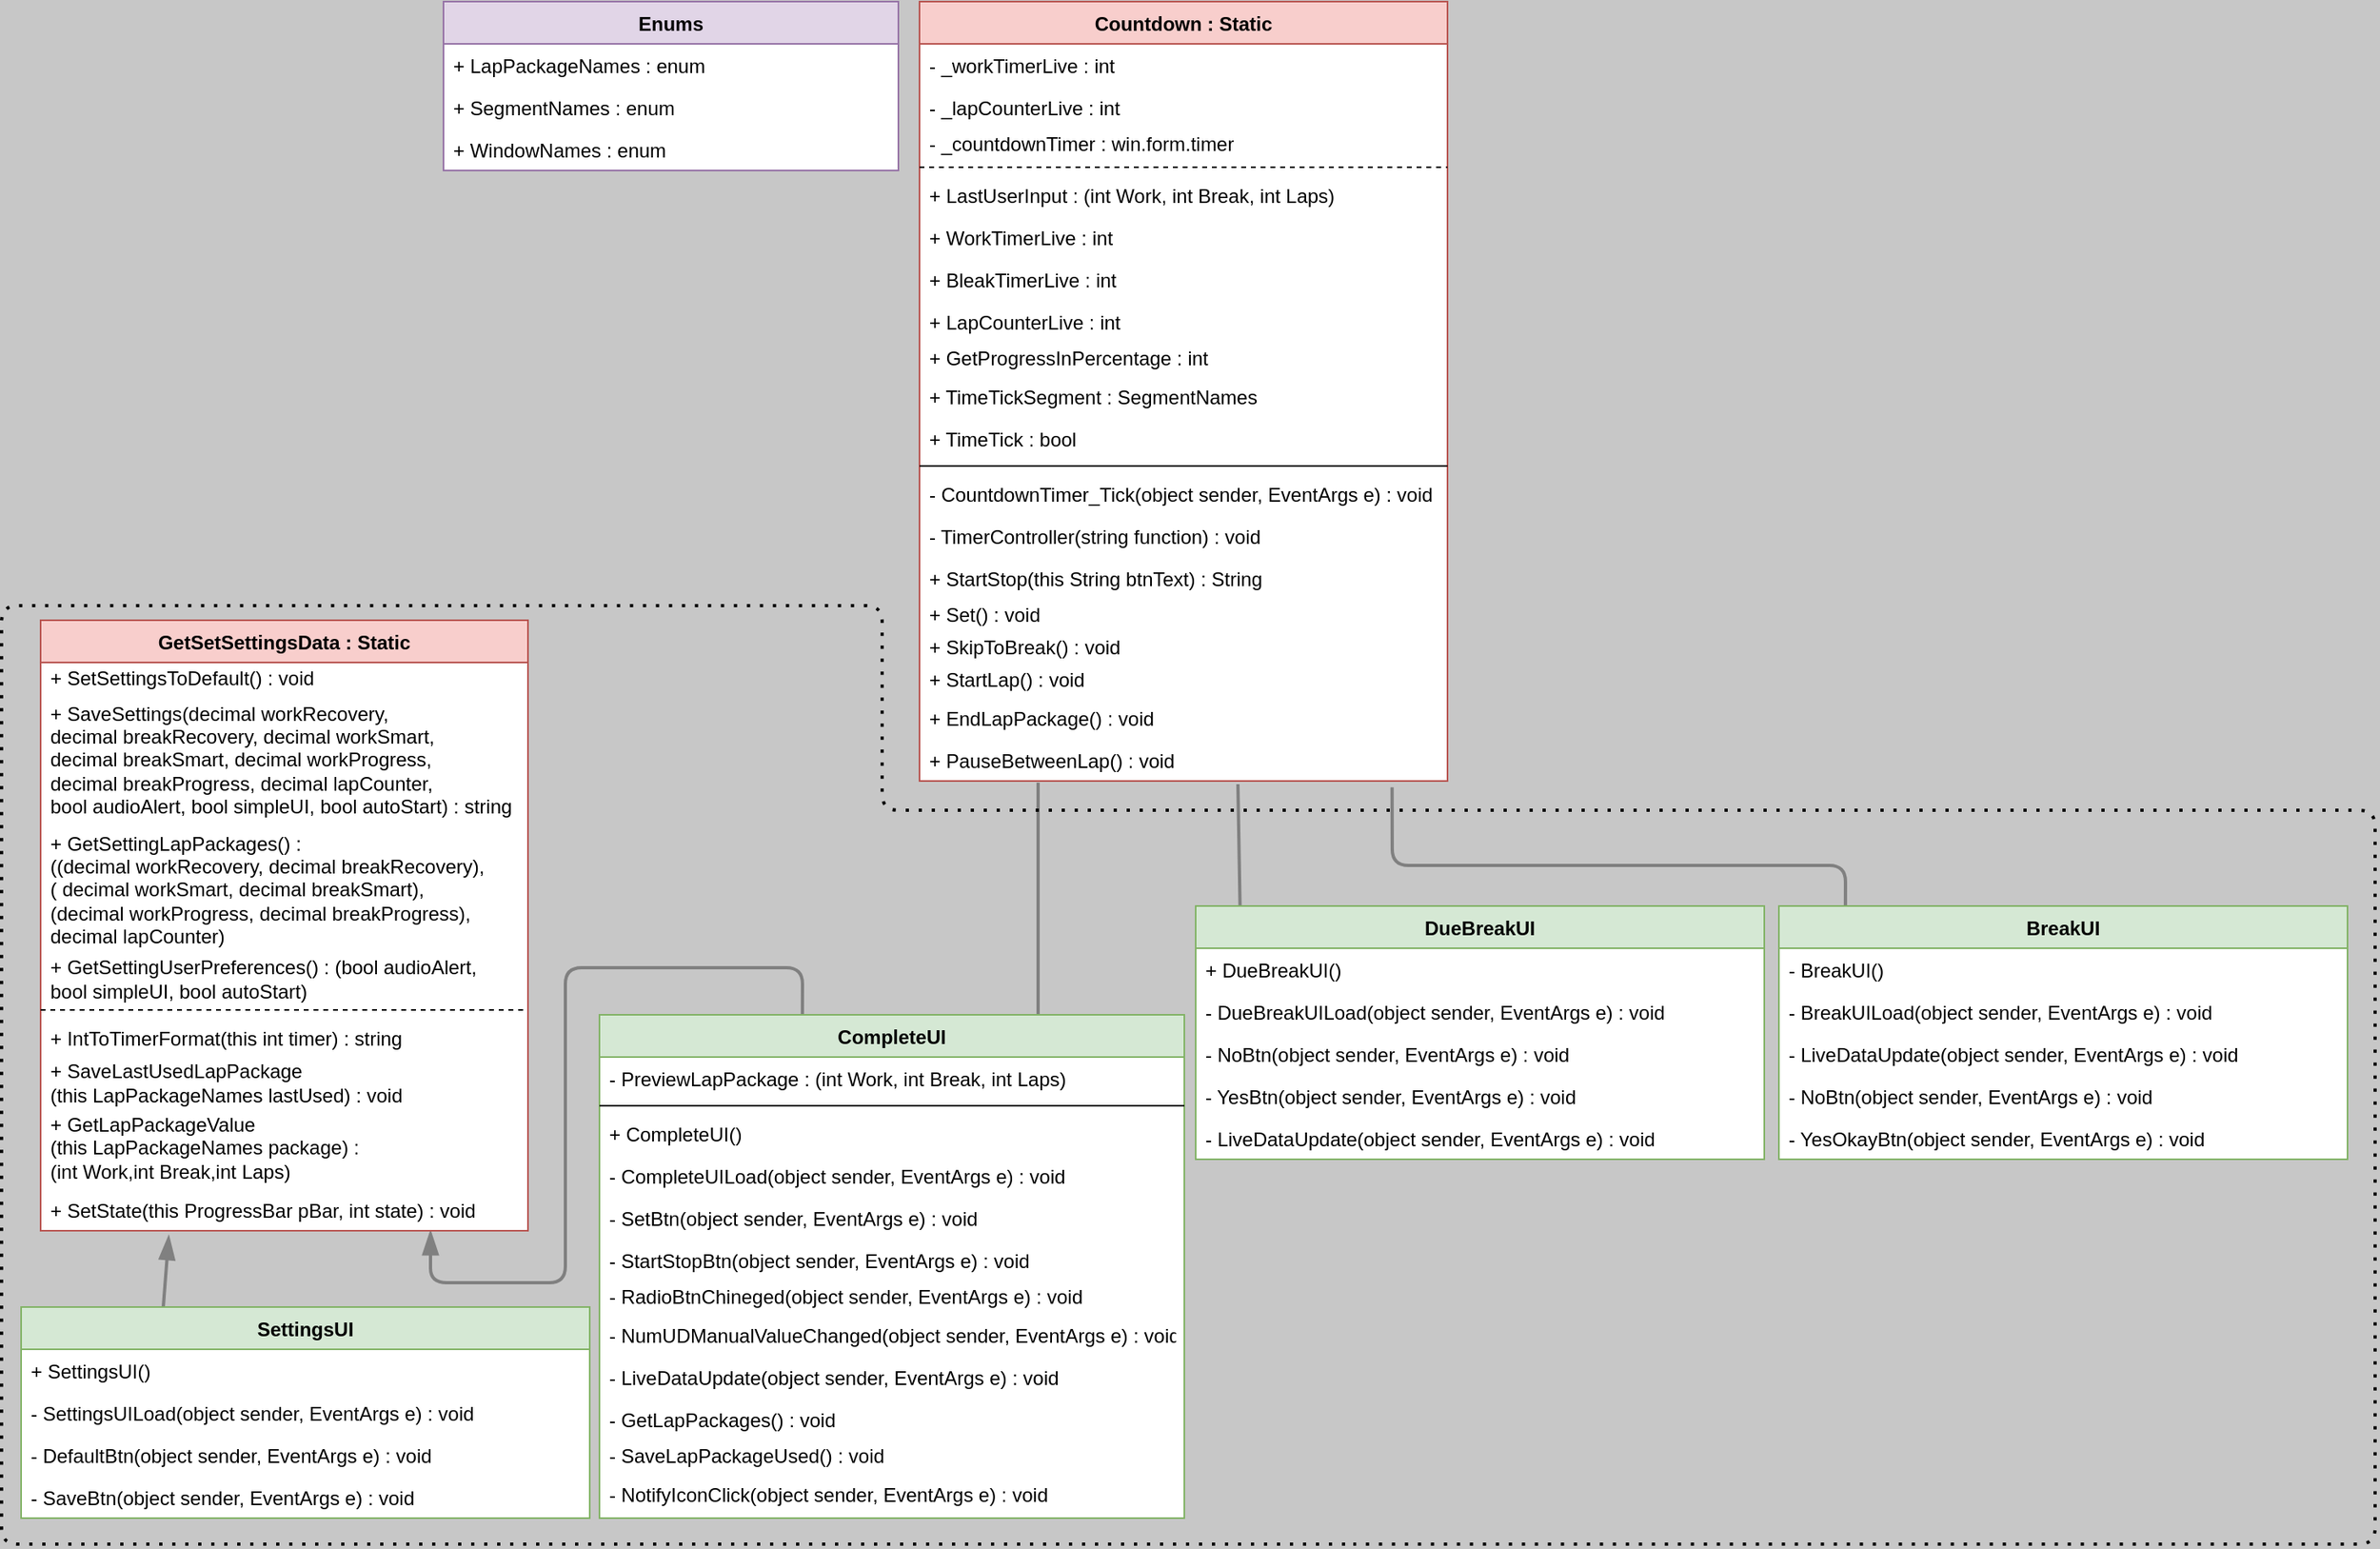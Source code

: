 <mxfile version="13.7.3" type="device"><diagram id="C5RBs43oDa-KdzZeNtuy" name="Page-1"><mxGraphModel dx="1673" dy="979" grid="0" gridSize="10" guides="1" tooltips="1" connect="1" arrows="1" fold="1" page="1" pageScale="1" pageWidth="827" pageHeight="1169" background="#C7C7C7" math="0" shadow="0"><root><mxCell id="WIyWlLk6GJQsqaUBKTNV-0"/><mxCell id="WIyWlLk6GJQsqaUBKTNV-1" parent="WIyWlLk6GJQsqaUBKTNV-0"/><mxCell id="0VeW3MO0Pa9D5oMPFFjw-17" style="edgeStyle=none;rounded=1;orthogonalLoop=1;jettySize=auto;html=1;startArrow=none;startFill=0;startSize=10;endArrow=none;endFill=0;entryX=0.75;entryY=0;entryDx=0;entryDy=0;strokeWidth=2;strokeColor=#808080;" parent="WIyWlLk6GJQsqaUBKTNV-1" target="FRy5MjTTEszZsByLRtp2-0" edge="1"><mxGeometry relative="1" as="geometry"><mxPoint x="190" y="660" as="targetPoint"/><Array as="points"/><mxPoint x="714" y="531" as="sourcePoint"/></mxGeometry></mxCell><mxCell id="0VeW3MO0Pa9D5oMPFFjw-19" style="edgeStyle=none;rounded=1;orthogonalLoop=1;jettySize=auto;html=1;startArrow=none;startFill=0;startSize=6;endArrow=none;endFill=0;endSize=12;strokeWidth=2;strokeColor=#808080;exitX=0.078;exitY=0.001;exitDx=0;exitDy=0;exitPerimeter=0;" parent="WIyWlLk6GJQsqaUBKTNV-1" source="TDlSjooiPWBQgM4AQJE7-14" edge="1"><mxGeometry relative="1" as="geometry"><mxPoint x="899" y="669" as="sourcePoint"/><mxPoint x="837" y="532" as="targetPoint"/></mxGeometry></mxCell><mxCell id="0VeW3MO0Pa9D5oMPFFjw-20" style="edgeStyle=none;rounded=1;orthogonalLoop=1;jettySize=auto;html=1;exitX=0.117;exitY=0;exitDx=0;exitDy=0;startArrow=none;startFill=0;startSize=6;endArrow=none;endFill=0;exitPerimeter=0;endSize=12;strokeWidth=2;strokeColor=#808080;entryX=0.895;entryY=1.148;entryDx=0;entryDy=0;entryPerimeter=0;" parent="WIyWlLk6GJQsqaUBKTNV-1" source="TDlSjooiPWBQgM4AQJE7-31" target="zb1-mDT2aeVJdO2hmaLs-12" edge="1"><mxGeometry relative="1" as="geometry"><Array as="points"><mxPoint x="1211" y="582"/><mxPoint x="932" y="582"/></Array><mxPoint x="870" y="532" as="targetPoint"/></mxGeometry></mxCell><mxCell id="1Fa3BjGGjeZsi8jNejVQ-2" style="edgeStyle=none;rounded=1;orthogonalLoop=1;jettySize=auto;html=1;exitX=0.263;exitY=1.115;exitDx=0;exitDy=0;startArrow=blockThin;startFill=1;startSize=10;endArrow=none;endFill=0;exitPerimeter=0;entryX=0.25;entryY=0;entryDx=0;entryDy=0;strokeWidth=2;strokeColor=#808080;" parent="WIyWlLk6GJQsqaUBKTNV-1" source="9JZCh9WsrCJFamKK_w5d-4" target="TDlSjooiPWBQgM4AQJE7-4" edge="1"><mxGeometry relative="1" as="geometry"><mxPoint x="780" y="650" as="targetPoint"/><mxPoint x="761.925" y="542.002" as="sourcePoint"/><Array as="points"/></mxGeometry></mxCell><mxCell id="1Fa3BjGGjeZsi8jNejVQ-5" style="edgeStyle=none;rounded=1;orthogonalLoop=1;jettySize=auto;html=1;exitX=0.8;exitY=1;exitDx=0;exitDy=0;startArrow=blockThin;startFill=1;startSize=10;endArrow=none;endFill=0;exitPerimeter=0;strokeWidth=2;strokeColor=#808080;entryX=0.347;entryY=0;entryDx=0;entryDy=0;entryPerimeter=0;" parent="WIyWlLk6GJQsqaUBKTNV-1" source="9JZCh9WsrCJFamKK_w5d-4" target="FRy5MjTTEszZsByLRtp2-0" edge="1"><mxGeometry relative="1" as="geometry"><mxPoint x="320" y="669" as="targetPoint"/><mxPoint x="751.925" y="532.002" as="sourcePoint"/><Array as="points"><mxPoint x="340" y="839"/><mxPoint x="423" y="839"/><mxPoint x="423" y="645"/><mxPoint x="569" y="645"/></Array></mxGeometry></mxCell><mxCell id="zb1-mDT2aeVJdO2hmaLs-13" value="Countdown : Static" style="swimlane;fontStyle=1;align=center;verticalAlign=top;childLayout=stackLayout;horizontal=1;startSize=26;horizontalStack=0;resizeParent=1;resizeParentMax=0;resizeLast=0;collapsible=1;marginBottom=0;fillColor=#f8cecc;strokeColor=#b85450;swimlaneFillColor=#ffffff;" parent="WIyWlLk6GJQsqaUBKTNV-1" vertex="1"><mxGeometry x="641" y="50" width="325" height="480" as="geometry"/></mxCell><mxCell id="zb1-mDT2aeVJdO2hmaLs-14" value="- _workTimerLive : int" style="text;strokeColor=none;fillColor=none;align=left;verticalAlign=top;spacingLeft=4;spacingRight=4;overflow=hidden;rotatable=0;points=[[0,0.5],[1,0.5]];portConstraint=eastwest;" parent="zb1-mDT2aeVJdO2hmaLs-13" vertex="1"><mxGeometry y="26" width="325" height="26" as="geometry"/></mxCell><mxCell id="zb1-mDT2aeVJdO2hmaLs-19" value="- _lapCounterLive : int" style="text;strokeColor=none;fillColor=none;align=left;verticalAlign=top;spacingLeft=4;spacingRight=4;overflow=hidden;rotatable=0;points=[[0,0.5],[1,0.5]];portConstraint=eastwest;" parent="zb1-mDT2aeVJdO2hmaLs-13" vertex="1"><mxGeometry y="52" width="325" height="26" as="geometry"/></mxCell><mxCell id="t-2xRYr0EiAx8l8_T9iQ-3" value="- _countdownTimer :&amp;nbsp;win.form.timer" style="text;html=1;align=left;verticalAlign=middle;resizable=0;points=[];autosize=1;fillColor=none;spacingLeft=4;" parent="zb1-mDT2aeVJdO2hmaLs-13" vertex="1"><mxGeometry y="78" width="325" height="20" as="geometry"/></mxCell><mxCell id="F6bZA-O5dly2ChS-QcMq-0" value="" style="line;strokeWidth=1;fillColor=none;align=left;verticalAlign=middle;spacingTop=-1;spacingLeft=3;spacingRight=3;rotatable=0;labelPosition=right;points=[];portConstraint=eastwest;dashed=1;" parent="zb1-mDT2aeVJdO2hmaLs-13" vertex="1"><mxGeometry y="98" width="325" height="8" as="geometry"/></mxCell><mxCell id="zb1-mDT2aeVJdO2hmaLs-1" value="+ LastUserInput : (int Work, int Break, int Laps)" style="text;strokeColor=none;fillColor=none;align=left;verticalAlign=top;spacingLeft=4;spacingRight=4;overflow=hidden;rotatable=0;points=[[0,0.5],[1,0.5]];portConstraint=eastwest;" parent="zb1-mDT2aeVJdO2hmaLs-13" vertex="1"><mxGeometry y="106" width="325" height="26" as="geometry"/></mxCell><mxCell id="t-2xRYr0EiAx8l8_T9iQ-1" value="+ WorkTimerLive : int" style="text;strokeColor=none;fillColor=none;align=left;verticalAlign=top;spacingLeft=4;spacingRight=4;overflow=hidden;rotatable=0;points=[[0,0.5],[1,0.5]];portConstraint=eastwest;" parent="zb1-mDT2aeVJdO2hmaLs-13" vertex="1"><mxGeometry y="132" width="325" height="26" as="geometry"/></mxCell><mxCell id="zb1-mDT2aeVJdO2hmaLs-18" value="+ BleakTimerLive : int" style="text;strokeColor=none;fillColor=none;align=left;verticalAlign=top;spacingLeft=4;spacingRight=4;overflow=hidden;rotatable=0;points=[[0,0.5],[1,0.5]];portConstraint=eastwest;" parent="zb1-mDT2aeVJdO2hmaLs-13" vertex="1"><mxGeometry y="158" width="325" height="26" as="geometry"/></mxCell><mxCell id="t-2xRYr0EiAx8l8_T9iQ-0" value="+ LapCounterLive : int" style="text;strokeColor=none;fillColor=none;align=left;verticalAlign=top;spacingLeft=4;spacingRight=4;overflow=hidden;rotatable=0;points=[[0,0.5],[1,0.5]];portConstraint=eastwest;" parent="zb1-mDT2aeVJdO2hmaLs-13" vertex="1"><mxGeometry y="184" width="325" height="26" as="geometry"/></mxCell><mxCell id="t-2xRYr0EiAx8l8_T9iQ-2" value="+ GetProgressInPercentage : int" style="text;html=1;align=left;verticalAlign=middle;resizable=0;points=[];autosize=1;fillColor=none;spacingLeft=4;" parent="zb1-mDT2aeVJdO2hmaLs-13" vertex="1"><mxGeometry y="210" width="325" height="20" as="geometry"/></mxCell><mxCell id="zb1-mDT2aeVJdO2hmaLs-20" value="+ TimeTickSegment : SegmentNames" style="text;strokeColor=none;fillColor=none;align=left;verticalAlign=top;spacingLeft=4;spacingRight=4;overflow=hidden;rotatable=0;points=[[0,0.5],[1,0.5]];portConstraint=eastwest;" parent="zb1-mDT2aeVJdO2hmaLs-13" vertex="1"><mxGeometry y="230" width="325" height="26" as="geometry"/></mxCell><mxCell id="kVjVc2NXkMHBs-m5RB2y-0" value="+ TimeTick : bool" style="text;strokeColor=none;fillColor=none;align=left;verticalAlign=top;spacingLeft=4;spacingRight=4;overflow=hidden;rotatable=0;points=[[0,0.5],[1,0.5]];portConstraint=eastwest;" parent="zb1-mDT2aeVJdO2hmaLs-13" vertex="1"><mxGeometry y="256" width="325" height="26" as="geometry"/></mxCell><mxCell id="zb1-mDT2aeVJdO2hmaLs-15" value="" style="line;strokeWidth=1;fillColor=none;align=left;verticalAlign=middle;spacingTop=-1;spacingLeft=3;spacingRight=3;rotatable=0;labelPosition=right;points=[];portConstraint=eastwest;" parent="zb1-mDT2aeVJdO2hmaLs-13" vertex="1"><mxGeometry y="282" width="325" height="8" as="geometry"/></mxCell><mxCell id="zb1-mDT2aeVJdO2hmaLs-16" value="- CountdownTimer_Tick(object sender, EventArgs e) : void" style="text;strokeColor=none;fillColor=none;align=left;verticalAlign=top;spacingLeft=4;spacingRight=4;overflow=hidden;rotatable=0;points=[[0,0.5],[1,0.5]];portConstraint=eastwest;spacing=2;" parent="zb1-mDT2aeVJdO2hmaLs-13" vertex="1"><mxGeometry y="290" width="325" height="26" as="geometry"/></mxCell><mxCell id="zb1-mDT2aeVJdO2hmaLs-17" value="- TimerController(string function) : void&#10;" style="text;strokeColor=none;fillColor=none;align=left;verticalAlign=top;spacingLeft=4;spacingRight=4;overflow=hidden;rotatable=0;points=[[0,0.5],[1,0.5]];portConstraint=eastwest;spacing=2;" parent="zb1-mDT2aeVJdO2hmaLs-13" vertex="1"><mxGeometry y="316" width="325" height="26" as="geometry"/></mxCell><mxCell id="zb1-mDT2aeVJdO2hmaLs-3" value="+ StartStop(this String btnText) : String&#10;" style="text;strokeColor=none;fillColor=none;align=left;verticalAlign=top;spacingLeft=4;spacingRight=4;overflow=hidden;rotatable=0;points=[[0,0.5],[1,0.5]];portConstraint=eastwest;spacing=2;" parent="zb1-mDT2aeVJdO2hmaLs-13" vertex="1"><mxGeometry y="342" width="325" height="26" as="geometry"/></mxCell><mxCell id="zb1-mDT2aeVJdO2hmaLs-8" value="+ Set() : void" style="text;html=1;align=left;verticalAlign=middle;resizable=0;points=[];autosize=1;spacingLeft=4;spacing=2;" parent="zb1-mDT2aeVJdO2hmaLs-13" vertex="1"><mxGeometry y="368" width="325" height="20" as="geometry"/></mxCell><mxCell id="zb1-mDT2aeVJdO2hmaLs-9" value="+ SkipToBreak() : void" style="text;html=1;align=left;verticalAlign=middle;resizable=0;points=[];autosize=1;spacingLeft=4;spacing=2;" parent="zb1-mDT2aeVJdO2hmaLs-13" vertex="1"><mxGeometry y="388" width="325" height="20" as="geometry"/></mxCell><mxCell id="zb1-mDT2aeVJdO2hmaLs-10" value="+ StartLap() : void" style="text;html=1;align=left;verticalAlign=middle;resizable=0;points=[];autosize=1;spacingLeft=4;spacing=2;" parent="zb1-mDT2aeVJdO2hmaLs-13" vertex="1"><mxGeometry y="408" width="325" height="20" as="geometry"/></mxCell><mxCell id="zb1-mDT2aeVJdO2hmaLs-11" value="+ EndLapPackage() : void" style="text;strokeColor=none;fillColor=none;align=left;verticalAlign=top;spacingLeft=4;spacingRight=4;overflow=hidden;rotatable=0;points=[[0,0.5],[1,0.5]];portConstraint=eastwest;spacing=2;" parent="zb1-mDT2aeVJdO2hmaLs-13" vertex="1"><mxGeometry y="428" width="325" height="26" as="geometry"/></mxCell><mxCell id="zb1-mDT2aeVJdO2hmaLs-12" value="+ PauseBetweenLap() : void" style="text;strokeColor=none;fillColor=none;align=left;verticalAlign=top;spacingLeft=4;spacingRight=4;overflow=hidden;rotatable=0;points=[[0,0.5],[1,0.5]];portConstraint=eastwest;spacing=2;" parent="zb1-mDT2aeVJdO2hmaLs-13" vertex="1"><mxGeometry y="454" width="325" height="26" as="geometry"/></mxCell><mxCell id="TDlSjooiPWBQgM4AQJE7-14" value="DueBreakUI" style="swimlane;fontStyle=1;align=center;verticalAlign=top;childLayout=stackLayout;horizontal=1;startSize=26;horizontalStack=0;resizeParent=1;resizeParentMax=0;resizeLast=0;collapsible=1;marginBottom=0;fillColor=#d5e8d4;strokeColor=#82b366;swimlaneFillColor=#ffffff;" parent="WIyWlLk6GJQsqaUBKTNV-1" vertex="1"><mxGeometry x="811" y="607" width="350" height="156" as="geometry"/></mxCell><mxCell id="xNDA38rIfpbUITpCfBcV-14" value="+ DueBreakUI()" style="text;strokeColor=none;fillColor=none;align=left;verticalAlign=top;spacingLeft=4;spacingRight=4;overflow=hidden;rotatable=0;points=[[0,0.5],[1,0.5]];portConstraint=eastwest;" parent="TDlSjooiPWBQgM4AQJE7-14" vertex="1"><mxGeometry y="26" width="350" height="26" as="geometry"/></mxCell><mxCell id="xNDA38rIfpbUITpCfBcV-15" value="- DueBreakUILoad(object sender, EventArgs e) : void" style="text;strokeColor=none;fillColor=none;align=left;verticalAlign=top;spacingLeft=4;spacingRight=4;overflow=hidden;rotatable=0;points=[[0,0.5],[1,0.5]];portConstraint=eastwest;" parent="TDlSjooiPWBQgM4AQJE7-14" vertex="1"><mxGeometry y="52" width="350" height="26" as="geometry"/></mxCell><mxCell id="xNDA38rIfpbUITpCfBcV-10" value="- NoBtn(object sender, EventArgs e) : void" style="text;strokeColor=none;fillColor=none;align=left;verticalAlign=top;spacingLeft=4;spacingRight=4;overflow=hidden;rotatable=0;points=[[0,0.5],[1,0.5]];portConstraint=eastwest;" parent="TDlSjooiPWBQgM4AQJE7-14" vertex="1"><mxGeometry y="78" width="350" height="26" as="geometry"/></mxCell><mxCell id="xNDA38rIfpbUITpCfBcV-11" value="- YesBtn(object sender, EventArgs e) : void" style="text;strokeColor=none;fillColor=none;align=left;verticalAlign=top;spacingLeft=4;spacingRight=4;overflow=hidden;rotatable=0;points=[[0,0.5],[1,0.5]];portConstraint=eastwest;" parent="TDlSjooiPWBQgM4AQJE7-14" vertex="1"><mxGeometry y="104" width="350" height="26" as="geometry"/></mxCell><mxCell id="TDlSjooiPWBQgM4AQJE7-35" value="- LiveDataUpdate(object sender, EventArgs e) : void" style="text;strokeColor=none;fillColor=none;align=left;verticalAlign=top;spacingLeft=4;spacingRight=4;overflow=hidden;rotatable=0;points=[[0,0.5],[1,0.5]];portConstraint=eastwest;" parent="TDlSjooiPWBQgM4AQJE7-14" vertex="1"><mxGeometry y="130" width="350" height="26" as="geometry"/></mxCell><mxCell id="TDlSjooiPWBQgM4AQJE7-31" value="BreakUI" style="swimlane;fontStyle=1;align=center;verticalAlign=top;childLayout=stackLayout;horizontal=1;startSize=26;horizontalStack=0;resizeParent=1;resizeParentMax=0;resizeLast=0;collapsible=1;marginBottom=0;fillColor=#d5e8d4;strokeColor=#82b366;swimlaneFillColor=#ffffff;" parent="WIyWlLk6GJQsqaUBKTNV-1" vertex="1"><mxGeometry x="1170" y="607" width="350" height="156" as="geometry"/></mxCell><mxCell id="xNDA38rIfpbUITpCfBcV-12" value="- BreakUI()" style="text;strokeColor=none;fillColor=none;align=left;verticalAlign=top;spacingLeft=4;spacingRight=4;overflow=hidden;rotatable=0;points=[[0,0.5],[1,0.5]];portConstraint=eastwest;fontStyle=0" parent="TDlSjooiPWBQgM4AQJE7-31" vertex="1"><mxGeometry y="26" width="350" height="26" as="geometry"/></mxCell><mxCell id="xNDA38rIfpbUITpCfBcV-13" value="- BreakUILoad(object sender, EventArgs e) : void" style="text;strokeColor=none;fillColor=none;align=left;verticalAlign=top;spacingLeft=4;spacingRight=4;overflow=hidden;rotatable=0;points=[[0,0.5],[1,0.5]];portConstraint=eastwest;fontStyle=0" parent="TDlSjooiPWBQgM4AQJE7-31" vertex="1"><mxGeometry y="52" width="350" height="26" as="geometry"/></mxCell><mxCell id="TDlSjooiPWBQgM4AQJE7-34" value="- LiveDataUpdate(object sender, EventArgs e) : void" style="text;strokeColor=none;fillColor=none;align=left;verticalAlign=top;spacingLeft=4;spacingRight=4;overflow=hidden;rotatable=0;points=[[0,0.5],[1,0.5]];portConstraint=eastwest;" parent="TDlSjooiPWBQgM4AQJE7-31" vertex="1"><mxGeometry y="78" width="350" height="26" as="geometry"/></mxCell><mxCell id="xNDA38rIfpbUITpCfBcV-20" value="- NoBtn(object sender, EventArgs e) : void" style="text;strokeColor=none;fillColor=none;align=left;verticalAlign=top;spacingLeft=4;spacingRight=4;overflow=hidden;rotatable=0;points=[[0,0.5],[1,0.5]];portConstraint=eastwest;" parent="TDlSjooiPWBQgM4AQJE7-31" vertex="1"><mxGeometry y="104" width="350" height="26" as="geometry"/></mxCell><mxCell id="xNDA38rIfpbUITpCfBcV-21" value="- YesOkayBtn(object sender, EventArgs e) : void" style="text;strokeColor=none;fillColor=none;align=left;verticalAlign=top;spacingLeft=4;spacingRight=4;overflow=hidden;rotatable=0;points=[[0,0.5],[1,0.5]];portConstraint=eastwest;" parent="TDlSjooiPWBQgM4AQJE7-31" vertex="1"><mxGeometry y="130" width="350" height="26" as="geometry"/></mxCell><mxCell id="frjVxyY8k7iD953zZioV-0" value="" style="endArrow=none;dashed=1;html=1;dashPattern=1 3;strokeWidth=2;" parent="WIyWlLk6GJQsqaUBKTNV-1" edge="1"><mxGeometry width="50" height="50" relative="1" as="geometry"><mxPoint x="903" y="1000" as="sourcePoint"/><mxPoint x="908" y="1000" as="targetPoint"/><Array as="points"><mxPoint x="76" y="1000"/><mxPoint x="76" y="422"/><mxPoint x="618" y="422"/><mxPoint x="618" y="548"/><mxPoint x="1537" y="548"/><mxPoint x="1537" y="1000"/></Array></mxGeometry></mxCell><mxCell id="TDlSjooiPWBQgM4AQJE7-4" value="SettingsUI" style="swimlane;fontStyle=1;align=center;verticalAlign=top;childLayout=stackLayout;horizontal=1;startSize=26;horizontalStack=0;resizeParent=1;resizeParentMax=0;resizeLast=0;collapsible=1;marginBottom=0;fillColor=#d5e8d4;strokeColor=#82b366;swimlaneFillColor=#ffffff;" parent="WIyWlLk6GJQsqaUBKTNV-1" vertex="1"><mxGeometry x="88" y="854" width="350" height="130" as="geometry"/></mxCell><mxCell id="nhXjIuXYmtEIptKRvakF-13" value="+ SettingsUI()" style="text;strokeColor=none;fillColor=none;align=left;verticalAlign=top;spacingLeft=4;spacingRight=4;overflow=hidden;rotatable=0;points=[[0,0.5],[1,0.5]];portConstraint=eastwest;" parent="TDlSjooiPWBQgM4AQJE7-4" vertex="1"><mxGeometry y="26" width="350" height="26" as="geometry"/></mxCell><mxCell id="nhXjIuXYmtEIptKRvakF-12" value="- SettingsUILoad(object sender, EventArgs e) : void" style="text;strokeColor=none;fillColor=none;align=left;verticalAlign=top;spacingLeft=4;spacingRight=4;overflow=hidden;rotatable=0;points=[[0,0.5],[1,0.5]];portConstraint=eastwest;" parent="TDlSjooiPWBQgM4AQJE7-4" vertex="1"><mxGeometry y="52" width="350" height="26" as="geometry"/></mxCell><mxCell id="TDlSjooiPWBQgM4AQJE7-7" value="- DefaultBtn(object sender, EventArgs e) : void" style="text;strokeColor=none;fillColor=none;align=left;verticalAlign=top;spacingLeft=4;spacingRight=4;overflow=hidden;rotatable=0;points=[[0,0.5],[1,0.5]];portConstraint=eastwest;" parent="TDlSjooiPWBQgM4AQJE7-4" vertex="1"><mxGeometry y="78" width="350" height="26" as="geometry"/></mxCell><mxCell id="TDlSjooiPWBQgM4AQJE7-8" value="- SaveBtn(object sender, EventArgs e) : void" style="text;strokeColor=none;fillColor=none;align=left;verticalAlign=top;spacingLeft=4;spacingRight=4;overflow=hidden;rotatable=0;points=[[0,0.5],[1,0.5]];portConstraint=eastwest;" parent="TDlSjooiPWBQgM4AQJE7-4" vertex="1"><mxGeometry y="104" width="350" height="26" as="geometry"/></mxCell><mxCell id="FRy5MjTTEszZsByLRtp2-0" value="CompleteUI" style="swimlane;fontStyle=1;align=center;verticalAlign=top;childLayout=stackLayout;horizontal=1;startSize=26;horizontalStack=0;resizeParent=1;resizeLast=0;collapsible=1;marginBottom=0;rounded=0;shadow=0;strokeWidth=1;fillColor=#d5e8d4;strokeColor=#82b366;swimlaneFillColor=#ffffff;" parent="WIyWlLk6GJQsqaUBKTNV-1" vertex="1"><mxGeometry x="444" y="674" width="360" height="310" as="geometry"><mxRectangle x="130" y="380" width="160" height="26" as="alternateBounds"/></mxGeometry></mxCell><mxCell id="FRy5MjTTEszZsByLRtp2-4" value="- PreviewLapPackage : (int Work, int Break, int Laps)" style="text;strokeColor=none;fillColor=none;align=left;verticalAlign=top;spacingLeft=4;spacingRight=4;overflow=hidden;rotatable=0;points=[[0,0.5],[1,0.5]];portConstraint=eastwest;" parent="FRy5MjTTEszZsByLRtp2-0" vertex="1"><mxGeometry y="26" width="360" height="26" as="geometry"/></mxCell><mxCell id="FRy5MjTTEszZsByLRtp2-19" value="" style="line;strokeWidth=1;fillColor=none;align=left;verticalAlign=middle;spacingTop=-1;spacingLeft=3;spacingRight=3;rotatable=0;labelPosition=right;points=[];portConstraint=eastwest;" parent="FRy5MjTTEszZsByLRtp2-0" vertex="1"><mxGeometry y="52" width="360" height="8" as="geometry"/></mxCell><mxCell id="FRy5MjTTEszZsByLRtp2-20" value="+ CompleteUI()" style="text;strokeColor=none;fillColor=none;align=left;verticalAlign=top;spacingLeft=4;spacingRight=4;overflow=hidden;rotatable=0;points=[[0,0.5],[1,0.5]];portConstraint=eastwest;fontStyle=0" parent="FRy5MjTTEszZsByLRtp2-0" vertex="1"><mxGeometry y="60" width="360" height="26" as="geometry"/></mxCell><mxCell id="FRy5MjTTEszZsByLRtp2-21" value="- CompleteUILoad(object sender, EventArgs e) : void" style="text;strokeColor=none;fillColor=none;align=left;verticalAlign=top;spacingLeft=4;spacingRight=4;overflow=hidden;rotatable=0;points=[[0,0.5],[1,0.5]];portConstraint=eastwest;fontStyle=0" parent="FRy5MjTTEszZsByLRtp2-0" vertex="1"><mxGeometry y="86" width="360" height="26" as="geometry"/></mxCell><mxCell id="FRy5MjTTEszZsByLRtp2-24" value="- SetBtn(object sender, EventArgs e) : void" style="text;strokeColor=none;fillColor=none;align=left;verticalAlign=top;spacingLeft=4;spacingRight=4;overflow=hidden;rotatable=0;points=[[0,0.5],[1,0.5]];portConstraint=eastwest;" parent="FRy5MjTTEszZsByLRtp2-0" vertex="1"><mxGeometry y="112" width="360" height="26" as="geometry"/></mxCell><mxCell id="FRy5MjTTEszZsByLRtp2-23" value="- StartStopBtn(object sender, EventArgs e) : void" style="text;strokeColor=none;fillColor=none;align=left;verticalAlign=top;spacingLeft=4;spacingRight=4;overflow=hidden;rotatable=0;points=[[0,0.5],[1,0.5]];portConstraint=eastwest;" parent="FRy5MjTTEszZsByLRtp2-0" vertex="1"><mxGeometry y="138" width="360" height="26" as="geometry"/></mxCell><mxCell id="FRy5MjTTEszZsByLRtp2-25" value="- RadioBtnChineged(object sender, EventArgs e) : void" style="text;html=1;align=left;verticalAlign=middle;resizable=0;points=[];autosize=1;spacingLeft=4;" parent="FRy5MjTTEszZsByLRtp2-0" vertex="1"><mxGeometry y="164" width="360" height="20" as="geometry"/></mxCell><mxCell id="FRy5MjTTEszZsByLRtp2-26" value="- NumUDManualValueChanged(object sender, EventArgs e) : void" style="text;strokeColor=none;fillColor=none;align=left;verticalAlign=top;spacingLeft=4;spacingRight=4;overflow=hidden;rotatable=0;points=[[0,0.5],[1,0.5]];portConstraint=eastwest;" parent="FRy5MjTTEszZsByLRtp2-0" vertex="1"><mxGeometry y="184" width="360" height="26" as="geometry"/></mxCell><mxCell id="FRy5MjTTEszZsByLRtp2-22" value="- LiveDataUpdate(object sender, EventArgs e) : void" style="text;strokeColor=none;fillColor=none;align=left;verticalAlign=top;spacingLeft=4;spacingRight=4;overflow=hidden;rotatable=0;points=[[0,0.5],[1,0.5]];portConstraint=eastwest;" parent="FRy5MjTTEszZsByLRtp2-0" vertex="1"><mxGeometry y="210" width="360" height="26" as="geometry"/></mxCell><mxCell id="FRy5MjTTEszZsByLRtp2-28" value="- GetLapPackages() : void" style="text;strokeColor=none;fillColor=none;align=left;verticalAlign=top;spacingLeft=4;spacingRight=4;overflow=hidden;rotatable=0;points=[[0,0.5],[1,0.5]];portConstraint=eastwest;" parent="FRy5MjTTEszZsByLRtp2-0" vertex="1"><mxGeometry y="236" width="360" height="26" as="geometry"/></mxCell><mxCell id="FRy5MjTTEszZsByLRtp2-27" value="- SaveLapPackageUsed() : void" style="text;html=1;align=left;verticalAlign=middle;resizable=0;points=[];autosize=1;spacingLeft=4;" parent="FRy5MjTTEszZsByLRtp2-0" vertex="1"><mxGeometry y="262" width="360" height="20" as="geometry"/></mxCell><mxCell id="FRy5MjTTEszZsByLRtp2-29" value="- NotifyIconClick(object sender, EventArgs e) : void" style="text;strokeColor=none;fillColor=none;align=left;verticalAlign=top;spacingLeft=4;spacingRight=4;overflow=hidden;rotatable=0;points=[[0,0.5],[1,0.5]];portConstraint=eastwest;" parent="FRy5MjTTEszZsByLRtp2-0" vertex="1"><mxGeometry y="282" width="360" height="26" as="geometry"/></mxCell><mxCell id="vd6RyBKA4b9eipw-zxAA-0" value="GetSetSettingsData : Static" style="swimlane;fontStyle=1;align=center;verticalAlign=top;childLayout=stackLayout;horizontal=1;startSize=26;horizontalStack=0;resizeParent=1;resizeLast=0;collapsible=1;marginBottom=0;rounded=0;shadow=0;strokeWidth=1;fillColor=#f8cecc;strokeColor=#b85450;swimlaneFillColor=#ffffff;" parent="WIyWlLk6GJQsqaUBKTNV-1" vertex="1"><mxGeometry x="100" y="431" width="300" height="376" as="geometry"><mxRectangle x="340" y="380" width="170" height="26" as="alternateBounds"/></mxGeometry></mxCell><mxCell id="vd6RyBKA4b9eipw-zxAA-4" value="+ SetSettingsToDefault() : void" style="text;html=1;align=left;verticalAlign=middle;resizable=0;points=[];autosize=1;spacingLeft=4;" parent="vd6RyBKA4b9eipw-zxAA-0" vertex="1"><mxGeometry y="26" width="300" height="20" as="geometry"/></mxCell><mxCell id="vd6RyBKA4b9eipw-zxAA-2" value="+ SaveSettings&lt;span&gt;(decimal workRecovery,&amp;nbsp;&lt;br&gt;decimal breakRecovery, decimal workSmart, &lt;br&gt;decimal breakSmart, decimal workProgress,&lt;br&gt;&lt;/span&gt;&lt;span&gt;decimal breakProgress, decimal lapCounter,&amp;nbsp;&lt;br&gt;bool audioAlert,&amp;nbsp;&lt;/span&gt;&lt;span&gt;bool simpleUI, bool autoStart) : string&lt;/span&gt;&lt;span&gt;&lt;br&gt;&lt;/span&gt;" style="text;html=1;align=left;verticalAlign=middle;resizable=0;points=[];autosize=1;spacingLeft=4;" parent="vd6RyBKA4b9eipw-zxAA-0" vertex="1"><mxGeometry y="46" width="300" height="80" as="geometry"/></mxCell><mxCell id="VKcZ2sNkpT7c6eWGwOus-0" value="+ GetSettingLapPackages() : &lt;br&gt;((decimal workRecovery, decimal breakRecovery),&amp;nbsp;&lt;br&gt;( decimal workSmart, decimal breakSmart),&amp;nbsp;&lt;br&gt;(decimal workProgress, decimal breakProgress),&amp;nbsp;&lt;br&gt;decimal lapCounter)" style="text;html=1;align=left;verticalAlign=middle;resizable=0;points=[];autosize=1;spacingLeft=4;" parent="vd6RyBKA4b9eipw-zxAA-0" vertex="1"><mxGeometry y="126" width="300" height="80" as="geometry"/></mxCell><mxCell id="VKcZ2sNkpT7c6eWGwOus-2" value="+ GetSettingUserPreferences() : (bool audioAlert, &lt;br&gt;bool simpleUI, bool autoStart)" style="text;html=1;align=left;verticalAlign=middle;resizable=0;points=[];autosize=1;spacingLeft=4;" parent="vd6RyBKA4b9eipw-zxAA-0" vertex="1"><mxGeometry y="206" width="300" height="30" as="geometry"/></mxCell><mxCell id="VKcZ2sNkpT7c6eWGwOus-3" value="" style="line;strokeWidth=1;fillColor=none;align=left;verticalAlign=middle;spacingTop=-1;spacingLeft=3;spacingRight=3;rotatable=0;labelPosition=right;points=[];portConstraint=eastwest;dashed=1;" parent="vd6RyBKA4b9eipw-zxAA-0" vertex="1"><mxGeometry y="236" width="300" height="8" as="geometry"/></mxCell><mxCell id="6ymHEJ4iD-8mJViH8neo-0" value="+ IntToTimerFormat(this int timer) : string" style="text;strokeColor=none;fillColor=none;align=left;verticalAlign=top;spacingLeft=4;spacingRight=4;overflow=hidden;rotatable=0;points=[[0,0.5],[1,0.5]];portConstraint=eastwest;" parent="vd6RyBKA4b9eipw-zxAA-0" vertex="1"><mxGeometry y="244" width="300" height="26" as="geometry"/></mxCell><mxCell id="vd6RyBKA4b9eipw-zxAA-3" value="+ SaveLastUsedLapPackage&lt;br&gt;(this LapPackageNames lastUsed) : void" style="text;html=1;align=left;verticalAlign=middle;resizable=0;points=[];autosize=1;spacingLeft=4;" parent="vd6RyBKA4b9eipw-zxAA-0" vertex="1"><mxGeometry y="270" width="300" height="30" as="geometry"/></mxCell><mxCell id="vd6RyBKA4b9eipw-zxAA-5" value="+ GetLapPackageValue&lt;br&gt;(this LapPackageNames package) :&amp;nbsp;&lt;br&gt;(int Work,int Break,int Laps)" style="text;html=1;align=left;verticalAlign=middle;resizable=0;points=[];autosize=1;spacingLeft=4;" parent="vd6RyBKA4b9eipw-zxAA-0" vertex="1"><mxGeometry y="300" width="300" height="50" as="geometry"/></mxCell><mxCell id="9JZCh9WsrCJFamKK_w5d-4" value="+ SetState(this ProgressBar pBar, int state) : void" style="text;strokeColor=none;fillColor=none;align=left;verticalAlign=top;spacingLeft=4;spacingRight=4;overflow=hidden;rotatable=0;points=[[0,0.5],[1,0.5]];portConstraint=eastwest;" parent="vd6RyBKA4b9eipw-zxAA-0" vertex="1"><mxGeometry y="350" width="300" height="26" as="geometry"/></mxCell><mxCell id="vd6RyBKA4b9eipw-zxAA-6" value="Enums" style="swimlane;fontStyle=1;align=center;verticalAlign=top;childLayout=stackLayout;horizontal=1;startSize=26;horizontalStack=0;resizeParent=1;resizeParentMax=0;resizeLast=0;collapsible=1;marginBottom=0;fillColor=#e1d5e7;strokeColor=#9673a6;swimlaneFillColor=#ffffff;" parent="WIyWlLk6GJQsqaUBKTNV-1" vertex="1"><mxGeometry x="348" y="50" width="280" height="104" as="geometry"/></mxCell><mxCell id="vd6RyBKA4b9eipw-zxAA-9" value="+ LapPackageNames : enum" style="text;strokeColor=none;fillColor=none;align=left;verticalAlign=top;spacingLeft=4;spacingRight=4;overflow=hidden;rotatable=0;points=[[0,0.5],[1,0.5]];portConstraint=eastwest;" parent="vd6RyBKA4b9eipw-zxAA-6" vertex="1"><mxGeometry y="26" width="280" height="26" as="geometry"/></mxCell><mxCell id="UNbunQpLfPteWl7xSB4U-0" value="+ SegmentNames : enum" style="text;strokeColor=none;fillColor=none;align=left;verticalAlign=top;spacingLeft=4;spacingRight=4;overflow=hidden;rotatable=0;points=[[0,0.5],[1,0.5]];portConstraint=eastwest;" parent="vd6RyBKA4b9eipw-zxAA-6" vertex="1"><mxGeometry y="52" width="280" height="26" as="geometry"/></mxCell><mxCell id="UNbunQpLfPteWl7xSB4U-1" value="+ WindowNames : enum" style="text;strokeColor=none;fillColor=none;align=left;verticalAlign=top;spacingLeft=4;spacingRight=4;overflow=hidden;rotatable=0;points=[[0,0.5],[1,0.5]];portConstraint=eastwest;" parent="vd6RyBKA4b9eipw-zxAA-6" vertex="1"><mxGeometry y="78" width="280" height="26" as="geometry"/></mxCell></root></mxGraphModel></diagram></mxfile>